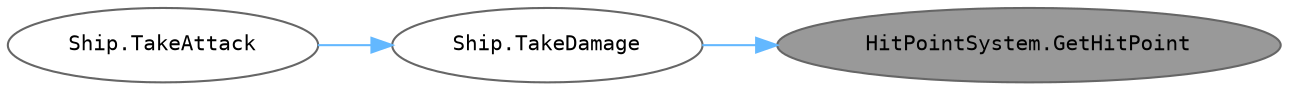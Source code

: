 digraph "HitPointSystem.GetHitPoint"
{
 // INTERACTIVE_SVG=YES
 // LATEX_PDF_SIZE
  bgcolor="transparent";
  edge [fontname=Helvetica,fontsize=10,labelfontname=Helvetica,labelfontsize=10];
  node [fontname=Helvetica,fontsize=10,fontname=Consolas fontsize=10 style=filled height=0.2 width=0.4 margin=0.1];
  rankdir="RL";
  Node1 [id="Node000001",label="HitPointSystem.GetHitPoint",height=0.2,width=0.4,color="gray40", fillcolor="grey60", style="filled", fontcolor="black",tooltip="현재 체력 값을 반환합니다."];
  Node1 -> Node2 [id="edge1_Node000001_Node000002",dir="back",color="steelblue1",style="solid",tooltip=" "];
  Node2 [id="Node000002",label="Ship.TakeDamage",height=0.2,width=0.4,color="grey40", fillcolor="white", style="filled",URL="$class_ship.html#ac61b02cdac21a64fd326753ccb8ae96a",tooltip="함선에 직접 피해를 적용합니다. 체력을 감소시키고, 파괴되었는지 확인합니다."];
  Node2 -> Node3 [id="edge2_Node000002_Node000003",dir="back",color="steelblue1",style="solid",tooltip=" "];
  Node3 [id="Node000003",label="Ship.TakeAttack",height=0.2,width=0.4,color="grey40", fillcolor="white", style="filled",URL="$class_ship.html#a25d0e4e1201ebf27ff37a82f1eade78f",tooltip="무기 및 외부 방어 시스템을 포함한 실제 피해 계산 및 적용을 수행합니다."];
}
